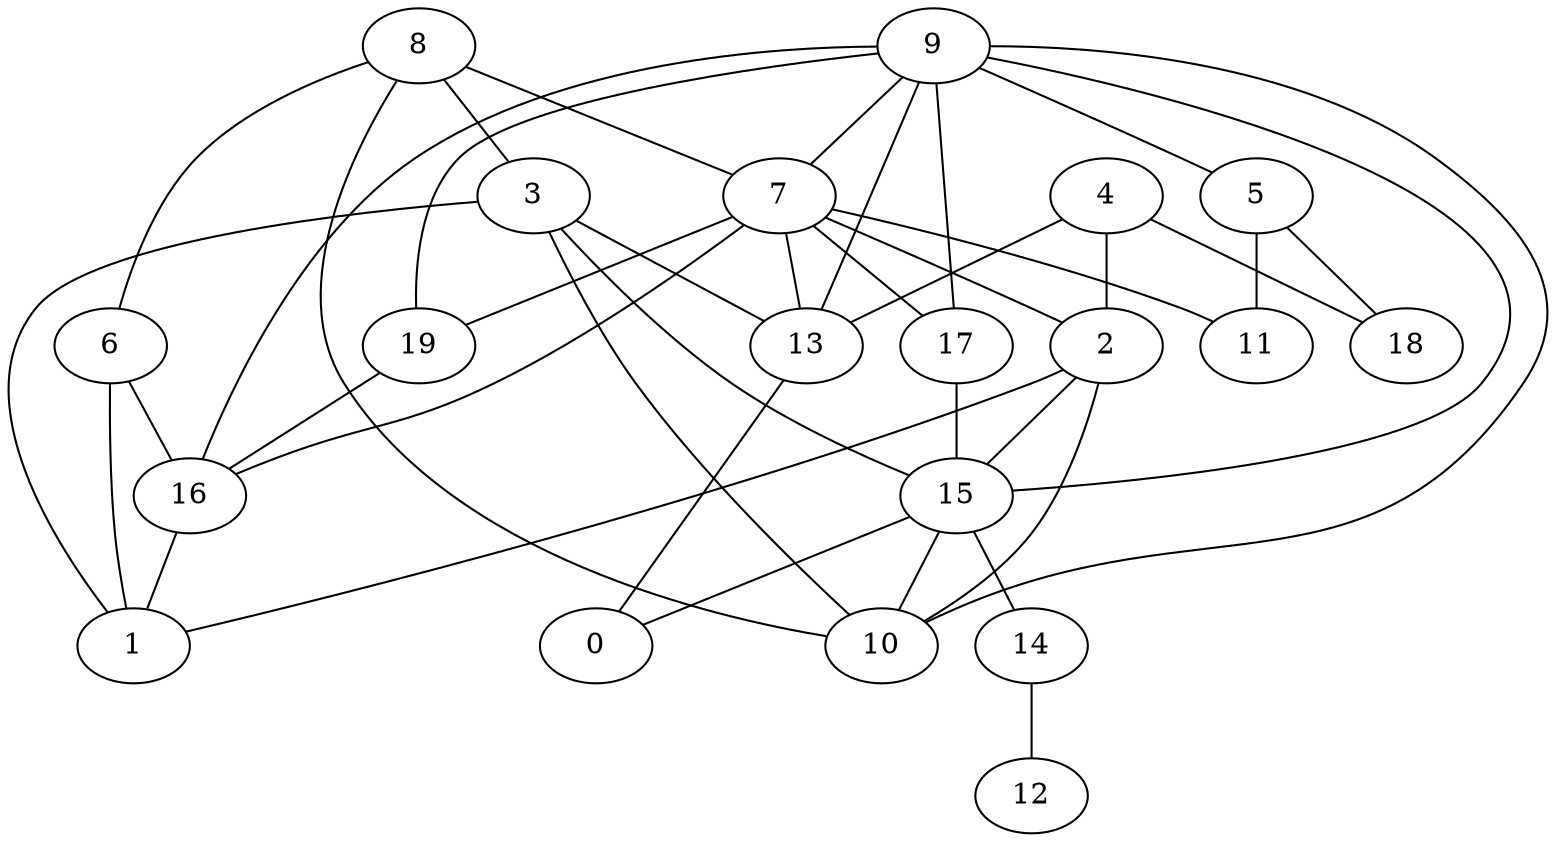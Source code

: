 digraph GG_graph {

subgraph G_graph {
edge [color = black]
"2" -> "1" [dir = none]
"2" -> "15" [dir = none]
"13" -> "0" [dir = none]
"15" -> "10" [dir = none]
"15" -> "14" [dir = none]
"3" -> "15" [dir = none]
"16" -> "1" [dir = none]
"8" -> "7" [dir = none]
"14" -> "12" [dir = none]
"6" -> "1" [dir = none]
"9" -> "5" [dir = none]
"9" -> "13" [dir = none]
"9" -> "15" [dir = none]
"7" -> "11" [dir = none]
"7" -> "19" [dir = none]
"7" -> "2" [dir = none]
"17" -> "15" [dir = none]
"4" -> "18" [dir = none]
"4" -> "2" [dir = none]
"9" -> "7" [dir = none]
"2" -> "10" [dir = none]
"15" -> "0" [dir = none]
"3" -> "1" [dir = none]
"3" -> "10" [dir = none]
"9" -> "16" [dir = none]
"6" -> "16" [dir = none]
"19" -> "16" [dir = none]
"9" -> "17" [dir = none]
"7" -> "16" [dir = none]
"3" -> "13" [dir = none]
"8" -> "10" [dir = none]
"7" -> "17" [dir = none]
"7" -> "13" [dir = none]
"5" -> "18" [dir = none]
"9" -> "19" [dir = none]
"9" -> "10" [dir = none]
"5" -> "11" [dir = none]
"4" -> "13" [dir = none]
"8" -> "3" [dir = none]
"8" -> "6" [dir = none]
}

}
